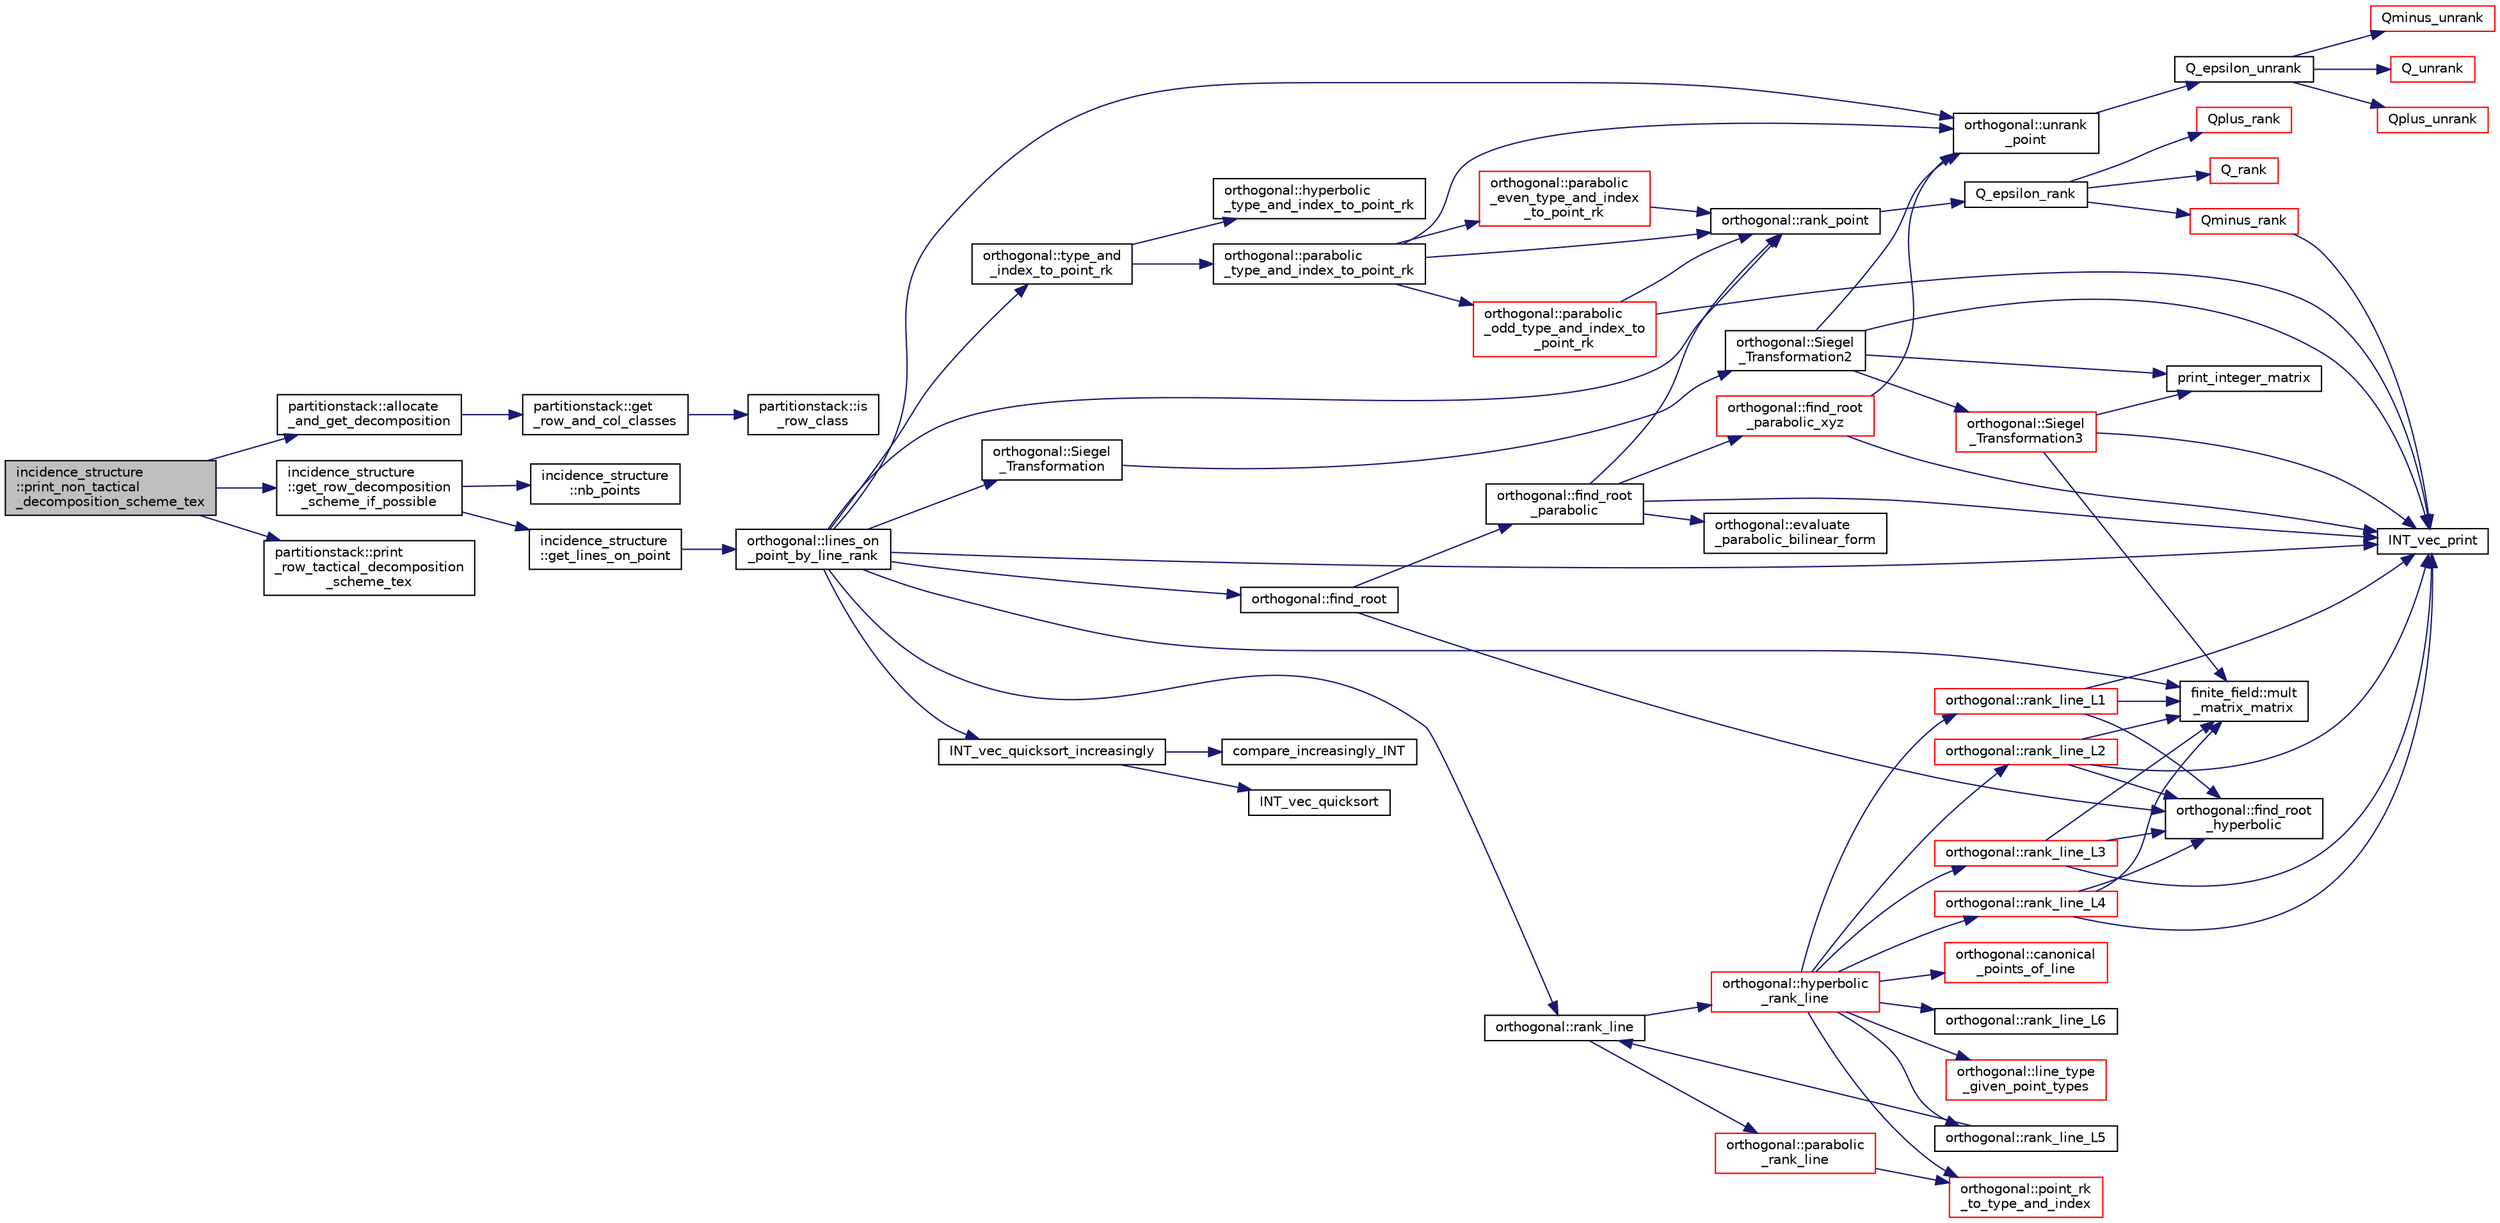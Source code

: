 digraph "incidence_structure::print_non_tactical_decomposition_scheme_tex"
{
  edge [fontname="Helvetica",fontsize="10",labelfontname="Helvetica",labelfontsize="10"];
  node [fontname="Helvetica",fontsize="10",shape=record];
  rankdir="LR";
  Node5826 [label="incidence_structure\l::print_non_tactical\l_decomposition_scheme_tex",height=0.2,width=0.4,color="black", fillcolor="grey75", style="filled", fontcolor="black"];
  Node5826 -> Node5827 [color="midnightblue",fontsize="10",style="solid",fontname="Helvetica"];
  Node5827 [label="partitionstack::allocate\l_and_get_decomposition",height=0.2,width=0.4,color="black", fillcolor="white", style="filled",URL="$d3/d87/classpartitionstack.html#a3cd13923b18c41d37259ed943f331208"];
  Node5827 -> Node5828 [color="midnightblue",fontsize="10",style="solid",fontname="Helvetica"];
  Node5828 [label="partitionstack::get\l_row_and_col_classes",height=0.2,width=0.4,color="black", fillcolor="white", style="filled",URL="$d3/d87/classpartitionstack.html#a127a6965905c3f08c50ee09a100cb465"];
  Node5828 -> Node5829 [color="midnightblue",fontsize="10",style="solid",fontname="Helvetica"];
  Node5829 [label="partitionstack::is\l_row_class",height=0.2,width=0.4,color="black", fillcolor="white", style="filled",URL="$d3/d87/classpartitionstack.html#ad8497b40f1c327d3eb2fb2b993d88bb7"];
  Node5826 -> Node5830 [color="midnightblue",fontsize="10",style="solid",fontname="Helvetica"];
  Node5830 [label="incidence_structure\l::get_row_decomposition\l_scheme_if_possible",height=0.2,width=0.4,color="black", fillcolor="white", style="filled",URL="$da/d8a/classincidence__structure.html#ac93d2a6419b0fca3f25f101c5f08caf5"];
  Node5830 -> Node5831 [color="midnightblue",fontsize="10",style="solid",fontname="Helvetica"];
  Node5831 [label="incidence_structure\l::get_lines_on_point",height=0.2,width=0.4,color="black", fillcolor="white", style="filled",URL="$da/d8a/classincidence__structure.html#a09148fd9478525b4a65c8e44833d1861"];
  Node5831 -> Node5832 [color="midnightblue",fontsize="10",style="solid",fontname="Helvetica"];
  Node5832 [label="orthogonal::lines_on\l_point_by_line_rank",height=0.2,width=0.4,color="black", fillcolor="white", style="filled",URL="$d7/daa/classorthogonal.html#adc21874b6da3cd3585c704994fb538aa"];
  Node5832 -> Node5833 [color="midnightblue",fontsize="10",style="solid",fontname="Helvetica"];
  Node5833 [label="orthogonal::type_and\l_index_to_point_rk",height=0.2,width=0.4,color="black", fillcolor="white", style="filled",URL="$d7/daa/classorthogonal.html#a319ef460cdfe3247d336c3fb482901eb"];
  Node5833 -> Node5834 [color="midnightblue",fontsize="10",style="solid",fontname="Helvetica"];
  Node5834 [label="orthogonal::hyperbolic\l_type_and_index_to_point_rk",height=0.2,width=0.4,color="black", fillcolor="white", style="filled",URL="$d7/daa/classorthogonal.html#af31cd843ff2e6eb4fe1ba9c49e62d1b8"];
  Node5833 -> Node5835 [color="midnightblue",fontsize="10",style="solid",fontname="Helvetica"];
  Node5835 [label="orthogonal::parabolic\l_type_and_index_to_point_rk",height=0.2,width=0.4,color="black", fillcolor="white", style="filled",URL="$d7/daa/classorthogonal.html#a67c316cf01b382762e6ac372f522d106"];
  Node5835 -> Node5836 [color="midnightblue",fontsize="10",style="solid",fontname="Helvetica"];
  Node5836 [label="orthogonal::unrank\l_point",height=0.2,width=0.4,color="black", fillcolor="white", style="filled",URL="$d7/daa/classorthogonal.html#ab655117100f7c66c19817b84ac5ac0a0"];
  Node5836 -> Node5837 [color="midnightblue",fontsize="10",style="solid",fontname="Helvetica"];
  Node5837 [label="Q_epsilon_unrank",height=0.2,width=0.4,color="black", fillcolor="white", style="filled",URL="$d4/d67/geometry_8h.html#af162c4d30d4a6528299e37551c353e7b"];
  Node5837 -> Node5838 [color="midnightblue",fontsize="10",style="solid",fontname="Helvetica"];
  Node5838 [label="Q_unrank",height=0.2,width=0.4,color="red", fillcolor="white", style="filled",URL="$db/da0/lib_2foundations_2geometry_2orthogonal__points_8_c.html#a6d02923d5b54ef796934e753e6f5b65b"];
  Node5837 -> Node5856 [color="midnightblue",fontsize="10",style="solid",fontname="Helvetica"];
  Node5856 [label="Qplus_unrank",height=0.2,width=0.4,color="red", fillcolor="white", style="filled",URL="$db/da0/lib_2foundations_2geometry_2orthogonal__points_8_c.html#ad50512edd586919700e033744b4a03c8"];
  Node5837 -> Node5857 [color="midnightblue",fontsize="10",style="solid",fontname="Helvetica"];
  Node5857 [label="Qminus_unrank",height=0.2,width=0.4,color="red", fillcolor="white", style="filled",URL="$db/da0/lib_2foundations_2geometry_2orthogonal__points_8_c.html#ac2dd18f435ab479095b836a483c12c7d"];
  Node5835 -> Node5858 [color="midnightblue",fontsize="10",style="solid",fontname="Helvetica"];
  Node5858 [label="orthogonal::rank_point",height=0.2,width=0.4,color="black", fillcolor="white", style="filled",URL="$d7/daa/classorthogonal.html#adb4f1528590a804b3c011a68c9ebf655"];
  Node5858 -> Node5859 [color="midnightblue",fontsize="10",style="solid",fontname="Helvetica"];
  Node5859 [label="Q_epsilon_rank",height=0.2,width=0.4,color="black", fillcolor="white", style="filled",URL="$d4/d67/geometry_8h.html#a0949e1151174e2988aa697cb31942e97"];
  Node5859 -> Node5860 [color="midnightblue",fontsize="10",style="solid",fontname="Helvetica"];
  Node5860 [label="Q_rank",height=0.2,width=0.4,color="red", fillcolor="white", style="filled",URL="$db/da0/lib_2foundations_2geometry_2orthogonal__points_8_c.html#ad2671f4db3224df1e22494b9d946375e"];
  Node5859 -> Node5876 [color="midnightblue",fontsize="10",style="solid",fontname="Helvetica"];
  Node5876 [label="Qplus_rank",height=0.2,width=0.4,color="red", fillcolor="white", style="filled",URL="$db/da0/lib_2foundations_2geometry_2orthogonal__points_8_c.html#aaa1be357d007a845ce2866169d63afb7"];
  Node5859 -> Node5877 [color="midnightblue",fontsize="10",style="solid",fontname="Helvetica"];
  Node5877 [label="Qminus_rank",height=0.2,width=0.4,color="red", fillcolor="white", style="filled",URL="$db/da0/lib_2foundations_2geometry_2orthogonal__points_8_c.html#aec3e3dad3c2c12fa081edab0af2cb91a"];
  Node5877 -> Node5866 [color="midnightblue",fontsize="10",style="solid",fontname="Helvetica"];
  Node5866 [label="INT_vec_print",height=0.2,width=0.4,color="black", fillcolor="white", style="filled",URL="$df/dbf/sajeeb_8_c.html#a79a5901af0b47dd0d694109543c027fe"];
  Node5835 -> Node5879 [color="midnightblue",fontsize="10",style="solid",fontname="Helvetica"];
  Node5879 [label="orthogonal::parabolic\l_even_type_and_index\l_to_point_rk",height=0.2,width=0.4,color="red", fillcolor="white", style="filled",URL="$d7/daa/classorthogonal.html#af43894039e8c5a8039f52b93dfa3ff77"];
  Node5879 -> Node5858 [color="midnightblue",fontsize="10",style="solid",fontname="Helvetica"];
  Node5835 -> Node5892 [color="midnightblue",fontsize="10",style="solid",fontname="Helvetica"];
  Node5892 [label="orthogonal::parabolic\l_odd_type_and_index_to\l_point_rk",height=0.2,width=0.4,color="red", fillcolor="white", style="filled",URL="$d7/daa/classorthogonal.html#aac70113614b52601e38b3ce8cbffbc9a"];
  Node5892 -> Node5866 [color="midnightblue",fontsize="10",style="solid",fontname="Helvetica"];
  Node5892 -> Node5858 [color="midnightblue",fontsize="10",style="solid",fontname="Helvetica"];
  Node5832 -> Node5836 [color="midnightblue",fontsize="10",style="solid",fontname="Helvetica"];
  Node5832 -> Node5896 [color="midnightblue",fontsize="10",style="solid",fontname="Helvetica"];
  Node5896 [label="orthogonal::find_root",height=0.2,width=0.4,color="black", fillcolor="white", style="filled",URL="$d7/daa/classorthogonal.html#a7cad6e763a1f49ab5e372a26f5cdf247"];
  Node5896 -> Node5897 [color="midnightblue",fontsize="10",style="solid",fontname="Helvetica"];
  Node5897 [label="orthogonal::find_root\l_hyperbolic",height=0.2,width=0.4,color="black", fillcolor="white", style="filled",URL="$d7/daa/classorthogonal.html#a4cb66d7aec283cd032a99cb9b2b9992d"];
  Node5896 -> Node5898 [color="midnightblue",fontsize="10",style="solid",fontname="Helvetica"];
  Node5898 [label="orthogonal::find_root\l_parabolic",height=0.2,width=0.4,color="black", fillcolor="white", style="filled",URL="$d7/daa/classorthogonal.html#a2e4453bb31692707f8a9e8b660b2e136"];
  Node5898 -> Node5899 [color="midnightblue",fontsize="10",style="solid",fontname="Helvetica"];
  Node5899 [label="orthogonal::find_root\l_parabolic_xyz",height=0.2,width=0.4,color="red", fillcolor="white", style="filled",URL="$d7/daa/classorthogonal.html#a17dba83065c664a7d174c4693e87493b"];
  Node5899 -> Node5836 [color="midnightblue",fontsize="10",style="solid",fontname="Helvetica"];
  Node5899 -> Node5866 [color="midnightblue",fontsize="10",style="solid",fontname="Helvetica"];
  Node5898 -> Node5866 [color="midnightblue",fontsize="10",style="solid",fontname="Helvetica"];
  Node5898 -> Node5900 [color="midnightblue",fontsize="10",style="solid",fontname="Helvetica"];
  Node5900 [label="orthogonal::evaluate\l_parabolic_bilinear_form",height=0.2,width=0.4,color="black", fillcolor="white", style="filled",URL="$d7/daa/classorthogonal.html#a8ee79da4c853cd384a0028cbebbbe0ee"];
  Node5898 -> Node5858 [color="midnightblue",fontsize="10",style="solid",fontname="Helvetica"];
  Node5832 -> Node5901 [color="midnightblue",fontsize="10",style="solid",fontname="Helvetica"];
  Node5901 [label="orthogonal::Siegel\l_Transformation",height=0.2,width=0.4,color="black", fillcolor="white", style="filled",URL="$d7/daa/classorthogonal.html#a27258e68c99323ac8de66fedbe565a3d"];
  Node5901 -> Node5902 [color="midnightblue",fontsize="10",style="solid",fontname="Helvetica"];
  Node5902 [label="orthogonal::Siegel\l_Transformation2",height=0.2,width=0.4,color="black", fillcolor="white", style="filled",URL="$d7/daa/classorthogonal.html#aaf1945ebd71495f1b362e5091d4b30ec"];
  Node5902 -> Node5836 [color="midnightblue",fontsize="10",style="solid",fontname="Helvetica"];
  Node5902 -> Node5866 [color="midnightblue",fontsize="10",style="solid",fontname="Helvetica"];
  Node5902 -> Node5903 [color="midnightblue",fontsize="10",style="solid",fontname="Helvetica"];
  Node5903 [label="orthogonal::Siegel\l_Transformation3",height=0.2,width=0.4,color="red", fillcolor="white", style="filled",URL="$d7/daa/classorthogonal.html#ac9129abf3f825e8c7d5591d1ba116ac7"];
  Node5903 -> Node5866 [color="midnightblue",fontsize="10",style="solid",fontname="Helvetica"];
  Node5903 -> Node5908 [color="midnightblue",fontsize="10",style="solid",fontname="Helvetica"];
  Node5908 [label="print_integer_matrix",height=0.2,width=0.4,color="black", fillcolor="white", style="filled",URL="$d5/db4/io__and__os_8h.html#ab4d187a9b89a64102b971201b789b653"];
  Node5903 -> Node5910 [color="midnightblue",fontsize="10",style="solid",fontname="Helvetica"];
  Node5910 [label="finite_field::mult\l_matrix_matrix",height=0.2,width=0.4,color="black", fillcolor="white", style="filled",URL="$df/d5a/classfinite__field.html#a5e28706b815838d0ec34de1fa74bc3c4"];
  Node5902 -> Node5908 [color="midnightblue",fontsize="10",style="solid",fontname="Helvetica"];
  Node5832 -> Node5910 [color="midnightblue",fontsize="10",style="solid",fontname="Helvetica"];
  Node5832 -> Node5858 [color="midnightblue",fontsize="10",style="solid",fontname="Helvetica"];
  Node5832 -> Node5924 [color="midnightblue",fontsize="10",style="solid",fontname="Helvetica"];
  Node5924 [label="orthogonal::rank_line",height=0.2,width=0.4,color="black", fillcolor="white", style="filled",URL="$d7/daa/classorthogonal.html#a5e1b5a3eb76840f425e71f25dabcd470"];
  Node5924 -> Node5925 [color="midnightblue",fontsize="10",style="solid",fontname="Helvetica"];
  Node5925 [label="orthogonal::hyperbolic\l_rank_line",height=0.2,width=0.4,color="red", fillcolor="white", style="filled",URL="$d7/daa/classorthogonal.html#a2810f9a6851f445b03fdbfe2a888e9f5"];
  Node5925 -> Node5926 [color="midnightblue",fontsize="10",style="solid",fontname="Helvetica"];
  Node5926 [label="orthogonal::point_rk\l_to_type_and_index",height=0.2,width=0.4,color="red", fillcolor="white", style="filled",URL="$d7/daa/classorthogonal.html#a5419c9c6b60c81e6e66f3606e7ad1815"];
  Node5925 -> Node5939 [color="midnightblue",fontsize="10",style="solid",fontname="Helvetica"];
  Node5939 [label="orthogonal::line_type\l_given_point_types",height=0.2,width=0.4,color="red", fillcolor="white", style="filled",URL="$d7/daa/classorthogonal.html#abffd6b3e0d545fbe7799a2e2c1038aba"];
  Node5925 -> Node5956 [color="midnightblue",fontsize="10",style="solid",fontname="Helvetica"];
  Node5956 [label="orthogonal::canonical\l_points_of_line",height=0.2,width=0.4,color="red", fillcolor="white", style="filled",URL="$d7/daa/classorthogonal.html#a561d7c5426dcdb221a961ab2f0d89ae4"];
  Node5925 -> Node5971 [color="midnightblue",fontsize="10",style="solid",fontname="Helvetica"];
  Node5971 [label="orthogonal::rank_line_L1",height=0.2,width=0.4,color="red", fillcolor="white", style="filled",URL="$d7/daa/classorthogonal.html#a2d89d504dee5256f035591c1cb64e129"];
  Node5971 -> Node5866 [color="midnightblue",fontsize="10",style="solid",fontname="Helvetica"];
  Node5971 -> Node5897 [color="midnightblue",fontsize="10",style="solid",fontname="Helvetica"];
  Node5971 -> Node5910 [color="midnightblue",fontsize="10",style="solid",fontname="Helvetica"];
  Node5925 -> Node5973 [color="midnightblue",fontsize="10",style="solid",fontname="Helvetica"];
  Node5973 [label="orthogonal::rank_line_L2",height=0.2,width=0.4,color="red", fillcolor="white", style="filled",URL="$d7/daa/classorthogonal.html#abd9adb280933c973c9288e2764f72256"];
  Node5973 -> Node5866 [color="midnightblue",fontsize="10",style="solid",fontname="Helvetica"];
  Node5973 -> Node5897 [color="midnightblue",fontsize="10",style="solid",fontname="Helvetica"];
  Node5973 -> Node5910 [color="midnightblue",fontsize="10",style="solid",fontname="Helvetica"];
  Node5925 -> Node5974 [color="midnightblue",fontsize="10",style="solid",fontname="Helvetica"];
  Node5974 [label="orthogonal::rank_line_L3",height=0.2,width=0.4,color="red", fillcolor="white", style="filled",URL="$d7/daa/classorthogonal.html#a45ebd133d98a13f8c10e1ff0310874a9"];
  Node5974 -> Node5866 [color="midnightblue",fontsize="10",style="solid",fontname="Helvetica"];
  Node5974 -> Node5897 [color="midnightblue",fontsize="10",style="solid",fontname="Helvetica"];
  Node5974 -> Node5910 [color="midnightblue",fontsize="10",style="solid",fontname="Helvetica"];
  Node5925 -> Node5975 [color="midnightblue",fontsize="10",style="solid",fontname="Helvetica"];
  Node5975 [label="orthogonal::rank_line_L4",height=0.2,width=0.4,color="red", fillcolor="white", style="filled",URL="$d7/daa/classorthogonal.html#a80dc34bc12588a8b6e70cf00cd9558a6"];
  Node5975 -> Node5866 [color="midnightblue",fontsize="10",style="solid",fontname="Helvetica"];
  Node5975 -> Node5897 [color="midnightblue",fontsize="10",style="solid",fontname="Helvetica"];
  Node5975 -> Node5910 [color="midnightblue",fontsize="10",style="solid",fontname="Helvetica"];
  Node5925 -> Node5976 [color="midnightblue",fontsize="10",style="solid",fontname="Helvetica"];
  Node5976 [label="orthogonal::rank_line_L5",height=0.2,width=0.4,color="black", fillcolor="white", style="filled",URL="$d7/daa/classorthogonal.html#a80bcc065004ef76b70cef437fff6f54c"];
  Node5976 -> Node5924 [color="midnightblue",fontsize="10",style="solid",fontname="Helvetica"];
  Node5925 -> Node5977 [color="midnightblue",fontsize="10",style="solid",fontname="Helvetica"];
  Node5977 [label="orthogonal::rank_line_L6",height=0.2,width=0.4,color="black", fillcolor="white", style="filled",URL="$d7/daa/classorthogonal.html#aa32bfc8e78ece724ecbc703e94288a14"];
  Node5924 -> Node5979 [color="midnightblue",fontsize="10",style="solid",fontname="Helvetica"];
  Node5979 [label="orthogonal::parabolic\l_rank_line",height=0.2,width=0.4,color="red", fillcolor="white", style="filled",URL="$d7/daa/classorthogonal.html#a7df334ceca90bc5b90c56354dbaf45c9"];
  Node5979 -> Node5926 [color="midnightblue",fontsize="10",style="solid",fontname="Helvetica"];
  Node5832 -> Node6001 [color="midnightblue",fontsize="10",style="solid",fontname="Helvetica"];
  Node6001 [label="INT_vec_quicksort_increasingly",height=0.2,width=0.4,color="black", fillcolor="white", style="filled",URL="$d5/de2/foundations_2data__structures_2data__structures_8h.html#a31ccee746bc644f58816c67bc3a0e237"];
  Node6001 -> Node6002 [color="midnightblue",fontsize="10",style="solid",fontname="Helvetica"];
  Node6002 [label="INT_vec_quicksort",height=0.2,width=0.4,color="black", fillcolor="white", style="filled",URL="$d4/dd7/sorting_8_c.html#a06b413b423531ad098e9536031cc91ef"];
  Node6001 -> Node6003 [color="midnightblue",fontsize="10",style="solid",fontname="Helvetica"];
  Node6003 [label="compare_increasingly_INT",height=0.2,width=0.4,color="black", fillcolor="white", style="filled",URL="$d4/dd7/sorting_8_c.html#aa182150f114c64f81fcefcbc6d292790"];
  Node5832 -> Node5866 [color="midnightblue",fontsize="10",style="solid",fontname="Helvetica"];
  Node5830 -> Node6004 [color="midnightblue",fontsize="10",style="solid",fontname="Helvetica"];
  Node6004 [label="incidence_structure\l::nb_points",height=0.2,width=0.4,color="black", fillcolor="white", style="filled",URL="$da/d8a/classincidence__structure.html#aff5f6bfdc7470e73082ee6faacf0af64"];
  Node5826 -> Node6005 [color="midnightblue",fontsize="10",style="solid",fontname="Helvetica"];
  Node6005 [label="partitionstack::print\l_row_tactical_decomposition\l_scheme_tex",height=0.2,width=0.4,color="black", fillcolor="white", style="filled",URL="$d3/d87/classpartitionstack.html#ae4b0ff95426d127e85b655652676c1e2"];
}
